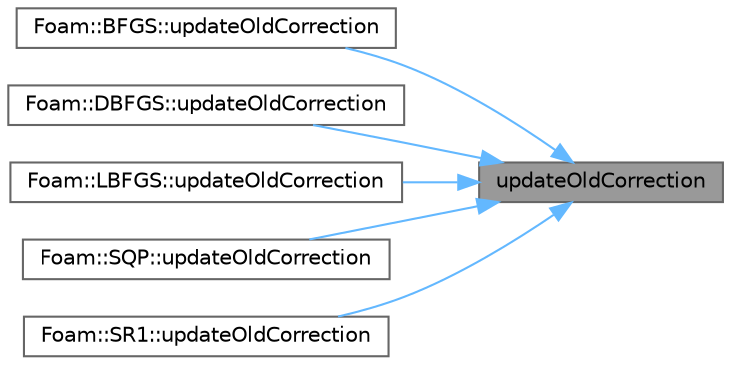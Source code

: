digraph "updateOldCorrection"
{
 // LATEX_PDF_SIZE
  bgcolor="transparent";
  edge [fontname=Helvetica,fontsize=10,labelfontname=Helvetica,labelfontsize=10];
  node [fontname=Helvetica,fontsize=10,shape=box,height=0.2,width=0.4];
  rankdir="RL";
  Node1 [id="Node000001",label="updateOldCorrection",height=0.2,width=0.4,color="gray40", fillcolor="grey60", style="filled", fontcolor="black",tooltip=" "];
  Node1 -> Node2 [id="edge1_Node000001_Node000002",dir="back",color="steelblue1",style="solid",tooltip=" "];
  Node2 [id="Node000002",label="Foam::BFGS::updateOldCorrection",height=0.2,width=0.4,color="grey40", fillcolor="white", style="filled",URL="$classFoam_1_1BFGS.html#ab73271ed0b6a04241c84d0b4ea7931c7",tooltip=" "];
  Node1 -> Node3 [id="edge2_Node000001_Node000003",dir="back",color="steelblue1",style="solid",tooltip=" "];
  Node3 [id="Node000003",label="Foam::DBFGS::updateOldCorrection",height=0.2,width=0.4,color="grey40", fillcolor="white", style="filled",URL="$classFoam_1_1DBFGS.html#ab73271ed0b6a04241c84d0b4ea7931c7",tooltip=" "];
  Node1 -> Node4 [id="edge3_Node000001_Node000004",dir="back",color="steelblue1",style="solid",tooltip=" "];
  Node4 [id="Node000004",label="Foam::LBFGS::updateOldCorrection",height=0.2,width=0.4,color="grey40", fillcolor="white", style="filled",URL="$classFoam_1_1LBFGS.html#ab73271ed0b6a04241c84d0b4ea7931c7",tooltip=" "];
  Node1 -> Node5 [id="edge4_Node000001_Node000005",dir="back",color="steelblue1",style="solid",tooltip=" "];
  Node5 [id="Node000005",label="Foam::SQP::updateOldCorrection",height=0.2,width=0.4,color="grey40", fillcolor="white", style="filled",URL="$classFoam_1_1SQP.html#ab73271ed0b6a04241c84d0b4ea7931c7",tooltip=" "];
  Node1 -> Node6 [id="edge5_Node000001_Node000006",dir="back",color="steelblue1",style="solid",tooltip=" "];
  Node6 [id="Node000006",label="Foam::SR1::updateOldCorrection",height=0.2,width=0.4,color="grey40", fillcolor="white", style="filled",URL="$classFoam_1_1SR1.html#ab73271ed0b6a04241c84d0b4ea7931c7",tooltip=" "];
}
